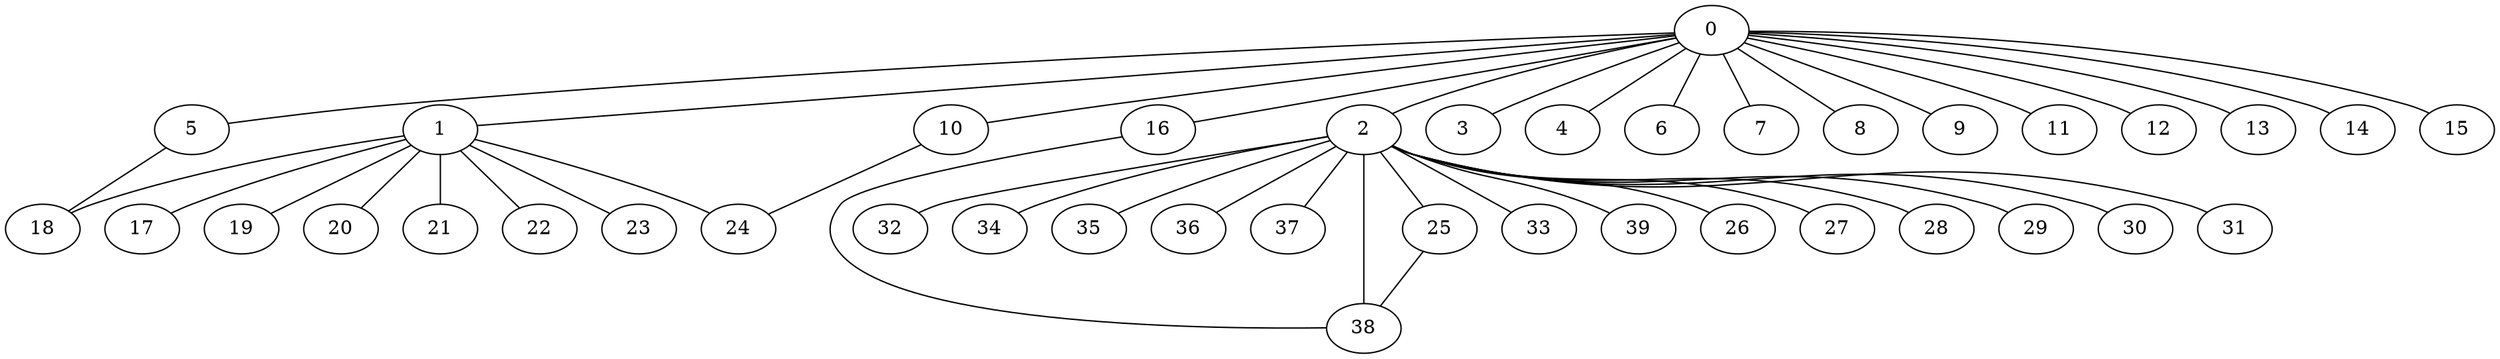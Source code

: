 
graph graphname {
    0 -- 1
0 -- 2
0 -- 3
0 -- 4
0 -- 5
0 -- 6
0 -- 7
0 -- 8
0 -- 9
0 -- 10
0 -- 11
0 -- 12
0 -- 13
0 -- 14
0 -- 15
0 -- 16
1 -- 17
1 -- 18
1 -- 19
1 -- 20
1 -- 21
1 -- 22
1 -- 23
1 -- 24
2 -- 32
2 -- 34
2 -- 35
2 -- 36
2 -- 37
2 -- 38
2 -- 33
2 -- 39
2 -- 25
2 -- 26
2 -- 27
2 -- 28
2 -- 29
2 -- 30
2 -- 31
5 -- 18
10 -- 24
16 -- 38
25 -- 38

}
